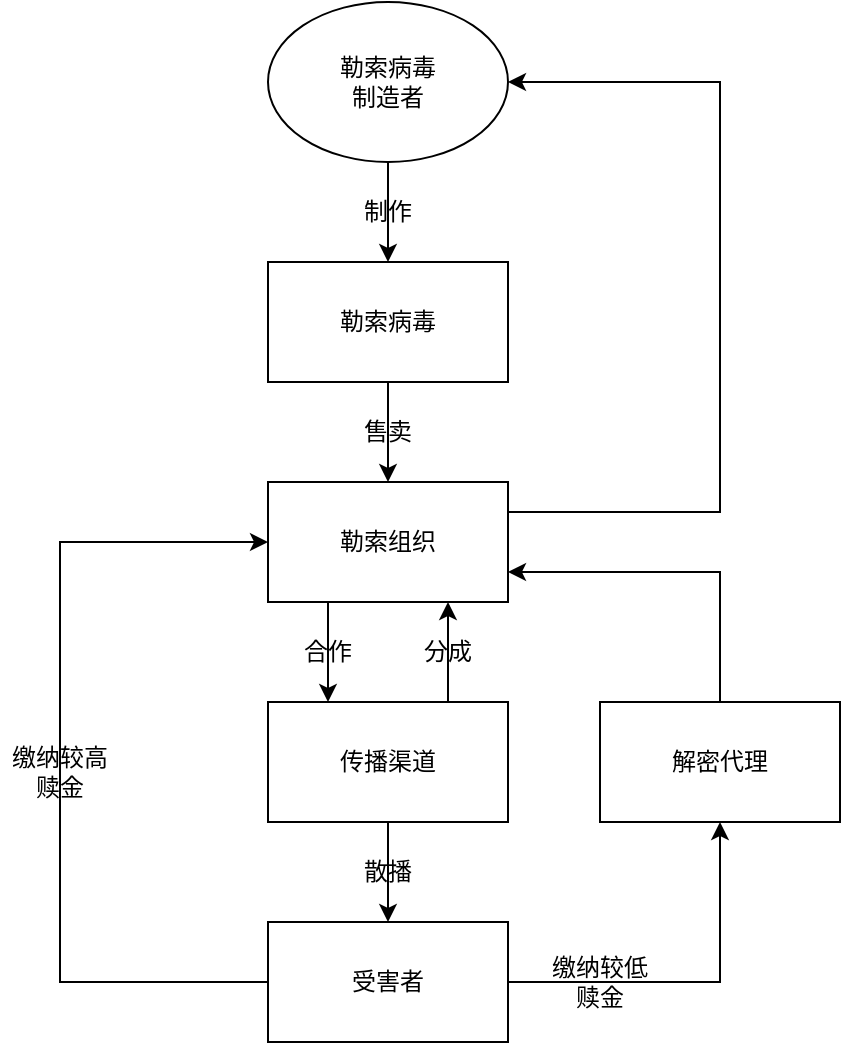<mxfile version="17.4.6" type="github"><diagram id="NfttFtWfKEJKoHfEDX_x" name="Page-1"><mxGraphModel dx="1662" dy="706" grid="1" gridSize="10" guides="1" tooltips="1" connect="1" arrows="1" fold="1" page="1" pageScale="1" pageWidth="827" pageHeight="1169" math="0" shadow="0"><root><mxCell id="0"/><mxCell id="1" parent="0"/><mxCell id="Xzv1soaT4jcjN5o0kPvR-1" value="勒索病毒&lt;br&gt;制造者" style="ellipse;whiteSpace=wrap;html=1;" vertex="1" parent="1"><mxGeometry x="354" y="50" width="120" height="80" as="geometry"/></mxCell><mxCell id="Xzv1soaT4jcjN5o0kPvR-2" value="勒索病毒" style="rounded=0;whiteSpace=wrap;html=1;" vertex="1" parent="1"><mxGeometry x="354" y="180" width="120" height="60" as="geometry"/></mxCell><mxCell id="Xzv1soaT4jcjN5o0kPvR-3" value="勒索组织" style="rounded=0;whiteSpace=wrap;html=1;" vertex="1" parent="1"><mxGeometry x="354" y="290" width="120" height="60" as="geometry"/></mxCell><mxCell id="Xzv1soaT4jcjN5o0kPvR-4" value="传播渠道" style="rounded=0;whiteSpace=wrap;html=1;" vertex="1" parent="1"><mxGeometry x="354" y="400" width="120" height="60" as="geometry"/></mxCell><mxCell id="Xzv1soaT4jcjN5o0kPvR-5" value="受害者" style="rounded=0;whiteSpace=wrap;html=1;" vertex="1" parent="1"><mxGeometry x="354" y="510" width="120" height="60" as="geometry"/></mxCell><mxCell id="Xzv1soaT4jcjN5o0kPvR-7" value="解密代理" style="rounded=0;whiteSpace=wrap;html=1;" vertex="1" parent="1"><mxGeometry x="520" y="400" width="120" height="60" as="geometry"/></mxCell><mxCell id="Xzv1soaT4jcjN5o0kPvR-8" value="" style="endArrow=classic;html=1;rounded=0;exitX=0.5;exitY=1;exitDx=0;exitDy=0;" edge="1" parent="1" source="Xzv1soaT4jcjN5o0kPvR-1" target="Xzv1soaT4jcjN5o0kPvR-2"><mxGeometry width="50" height="50" relative="1" as="geometry"><mxPoint x="390" y="410" as="sourcePoint"/><mxPoint x="440" y="360" as="targetPoint"/></mxGeometry></mxCell><mxCell id="Xzv1soaT4jcjN5o0kPvR-9" value="" style="endArrow=classic;html=1;rounded=0;exitX=0.5;exitY=1;exitDx=0;exitDy=0;entryX=0.5;entryY=0;entryDx=0;entryDy=0;" edge="1" parent="1" source="Xzv1soaT4jcjN5o0kPvR-2" target="Xzv1soaT4jcjN5o0kPvR-3"><mxGeometry width="50" height="50" relative="1" as="geometry"><mxPoint x="390" y="410" as="sourcePoint"/><mxPoint x="440" y="360" as="targetPoint"/></mxGeometry></mxCell><mxCell id="Xzv1soaT4jcjN5o0kPvR-10" value="" style="endArrow=classic;html=1;rounded=0;exitX=0.25;exitY=1;exitDx=0;exitDy=0;entryX=0.25;entryY=0;entryDx=0;entryDy=0;" edge="1" parent="1" source="Xzv1soaT4jcjN5o0kPvR-3" target="Xzv1soaT4jcjN5o0kPvR-4"><mxGeometry width="50" height="50" relative="1" as="geometry"><mxPoint x="390" y="410" as="sourcePoint"/><mxPoint x="440" y="360" as="targetPoint"/></mxGeometry></mxCell><mxCell id="Xzv1soaT4jcjN5o0kPvR-11" value="" style="endArrow=classic;html=1;rounded=0;exitX=0.75;exitY=0;exitDx=0;exitDy=0;entryX=0.75;entryY=1;entryDx=0;entryDy=0;" edge="1" parent="1" source="Xzv1soaT4jcjN5o0kPvR-4" target="Xzv1soaT4jcjN5o0kPvR-3"><mxGeometry width="50" height="50" relative="1" as="geometry"><mxPoint x="390" y="410" as="sourcePoint"/><mxPoint x="440" y="360" as="targetPoint"/></mxGeometry></mxCell><mxCell id="Xzv1soaT4jcjN5o0kPvR-12" value="" style="endArrow=classic;html=1;rounded=0;exitX=0.5;exitY=1;exitDx=0;exitDy=0;entryX=0.5;entryY=0;entryDx=0;entryDy=0;" edge="1" parent="1" source="Xzv1soaT4jcjN5o0kPvR-4" target="Xzv1soaT4jcjN5o0kPvR-5"><mxGeometry width="50" height="50" relative="1" as="geometry"><mxPoint x="390" y="410" as="sourcePoint"/><mxPoint x="440" y="360" as="targetPoint"/></mxGeometry></mxCell><mxCell id="Xzv1soaT4jcjN5o0kPvR-13" value="" style="endArrow=classic;html=1;rounded=0;exitX=1;exitY=0.5;exitDx=0;exitDy=0;entryX=0.5;entryY=1;entryDx=0;entryDy=0;" edge="1" parent="1" source="Xzv1soaT4jcjN5o0kPvR-5" target="Xzv1soaT4jcjN5o0kPvR-7"><mxGeometry width="50" height="50" relative="1" as="geometry"><mxPoint x="390" y="410" as="sourcePoint"/><mxPoint x="710" y="540" as="targetPoint"/><Array as="points"><mxPoint x="580" y="540"/></Array></mxGeometry></mxCell><mxCell id="Xzv1soaT4jcjN5o0kPvR-14" value="" style="endArrow=classic;html=1;rounded=0;exitX=0;exitY=0.5;exitDx=0;exitDy=0;entryX=0;entryY=0.5;entryDx=0;entryDy=0;" edge="1" parent="1" source="Xzv1soaT4jcjN5o0kPvR-5" target="Xzv1soaT4jcjN5o0kPvR-3"><mxGeometry width="50" height="50" relative="1" as="geometry"><mxPoint x="390" y="410" as="sourcePoint"/><mxPoint x="260" y="320" as="targetPoint"/><Array as="points"><mxPoint x="250" y="540"/><mxPoint x="250" y="320"/></Array></mxGeometry></mxCell><mxCell id="Xzv1soaT4jcjN5o0kPvR-15" value="" style="endArrow=classic;html=1;rounded=0;exitX=0.5;exitY=0;exitDx=0;exitDy=0;entryX=1;entryY=0.75;entryDx=0;entryDy=0;" edge="1" parent="1" source="Xzv1soaT4jcjN5o0kPvR-7" target="Xzv1soaT4jcjN5o0kPvR-3"><mxGeometry width="50" height="50" relative="1" as="geometry"><mxPoint x="390" y="410" as="sourcePoint"/><mxPoint x="440" y="360" as="targetPoint"/><Array as="points"><mxPoint x="580" y="335"/></Array></mxGeometry></mxCell><mxCell id="Xzv1soaT4jcjN5o0kPvR-16" value="" style="endArrow=classic;html=1;rounded=0;exitX=1;exitY=0.25;exitDx=0;exitDy=0;entryX=1;entryY=0.5;entryDx=0;entryDy=0;" edge="1" parent="1" source="Xzv1soaT4jcjN5o0kPvR-3" target="Xzv1soaT4jcjN5o0kPvR-1"><mxGeometry width="50" height="50" relative="1" as="geometry"><mxPoint x="470" y="270" as="sourcePoint"/><mxPoint x="520" y="220" as="targetPoint"/><Array as="points"><mxPoint x="580" y="305"/><mxPoint x="580" y="90"/></Array></mxGeometry></mxCell><mxCell id="Xzv1soaT4jcjN5o0kPvR-17" value="制作" style="text;html=1;strokeColor=none;fillColor=none;align=center;verticalAlign=middle;whiteSpace=wrap;rounded=0;" vertex="1" parent="1"><mxGeometry x="384" y="140" width="60" height="30" as="geometry"/></mxCell><mxCell id="Xzv1soaT4jcjN5o0kPvR-18" value="售卖" style="text;html=1;strokeColor=none;fillColor=none;align=center;verticalAlign=middle;whiteSpace=wrap;rounded=0;" vertex="1" parent="1"><mxGeometry x="384" y="250" width="60" height="30" as="geometry"/></mxCell><mxCell id="Xzv1soaT4jcjN5o0kPvR-20" value="缴纳较高赎金" style="text;html=1;strokeColor=none;fillColor=none;align=center;verticalAlign=middle;whiteSpace=wrap;rounded=0;" vertex="1" parent="1"><mxGeometry x="220" y="420" width="60" height="30" as="geometry"/></mxCell><mxCell id="Xzv1soaT4jcjN5o0kPvR-23" value="合作" style="text;html=1;strokeColor=none;fillColor=none;align=center;verticalAlign=middle;whiteSpace=wrap;rounded=0;" vertex="1" parent="1"><mxGeometry x="354" y="360" width="60" height="30" as="geometry"/></mxCell><mxCell id="Xzv1soaT4jcjN5o0kPvR-24" value="分成" style="text;html=1;strokeColor=none;fillColor=none;align=center;verticalAlign=middle;whiteSpace=wrap;rounded=0;" vertex="1" parent="1"><mxGeometry x="414" y="360" width="60" height="30" as="geometry"/></mxCell><mxCell id="Xzv1soaT4jcjN5o0kPvR-25" value="散播" style="text;html=1;strokeColor=none;fillColor=none;align=center;verticalAlign=middle;whiteSpace=wrap;rounded=0;" vertex="1" parent="1"><mxGeometry x="384" y="470" width="60" height="30" as="geometry"/></mxCell><mxCell id="Xzv1soaT4jcjN5o0kPvR-26" value="缴纳较低赎金" style="text;html=1;strokeColor=none;fillColor=none;align=center;verticalAlign=middle;whiteSpace=wrap;rounded=0;" vertex="1" parent="1"><mxGeometry x="490" y="525" width="60" height="30" as="geometry"/></mxCell></root></mxGraphModel></diagram></mxfile>